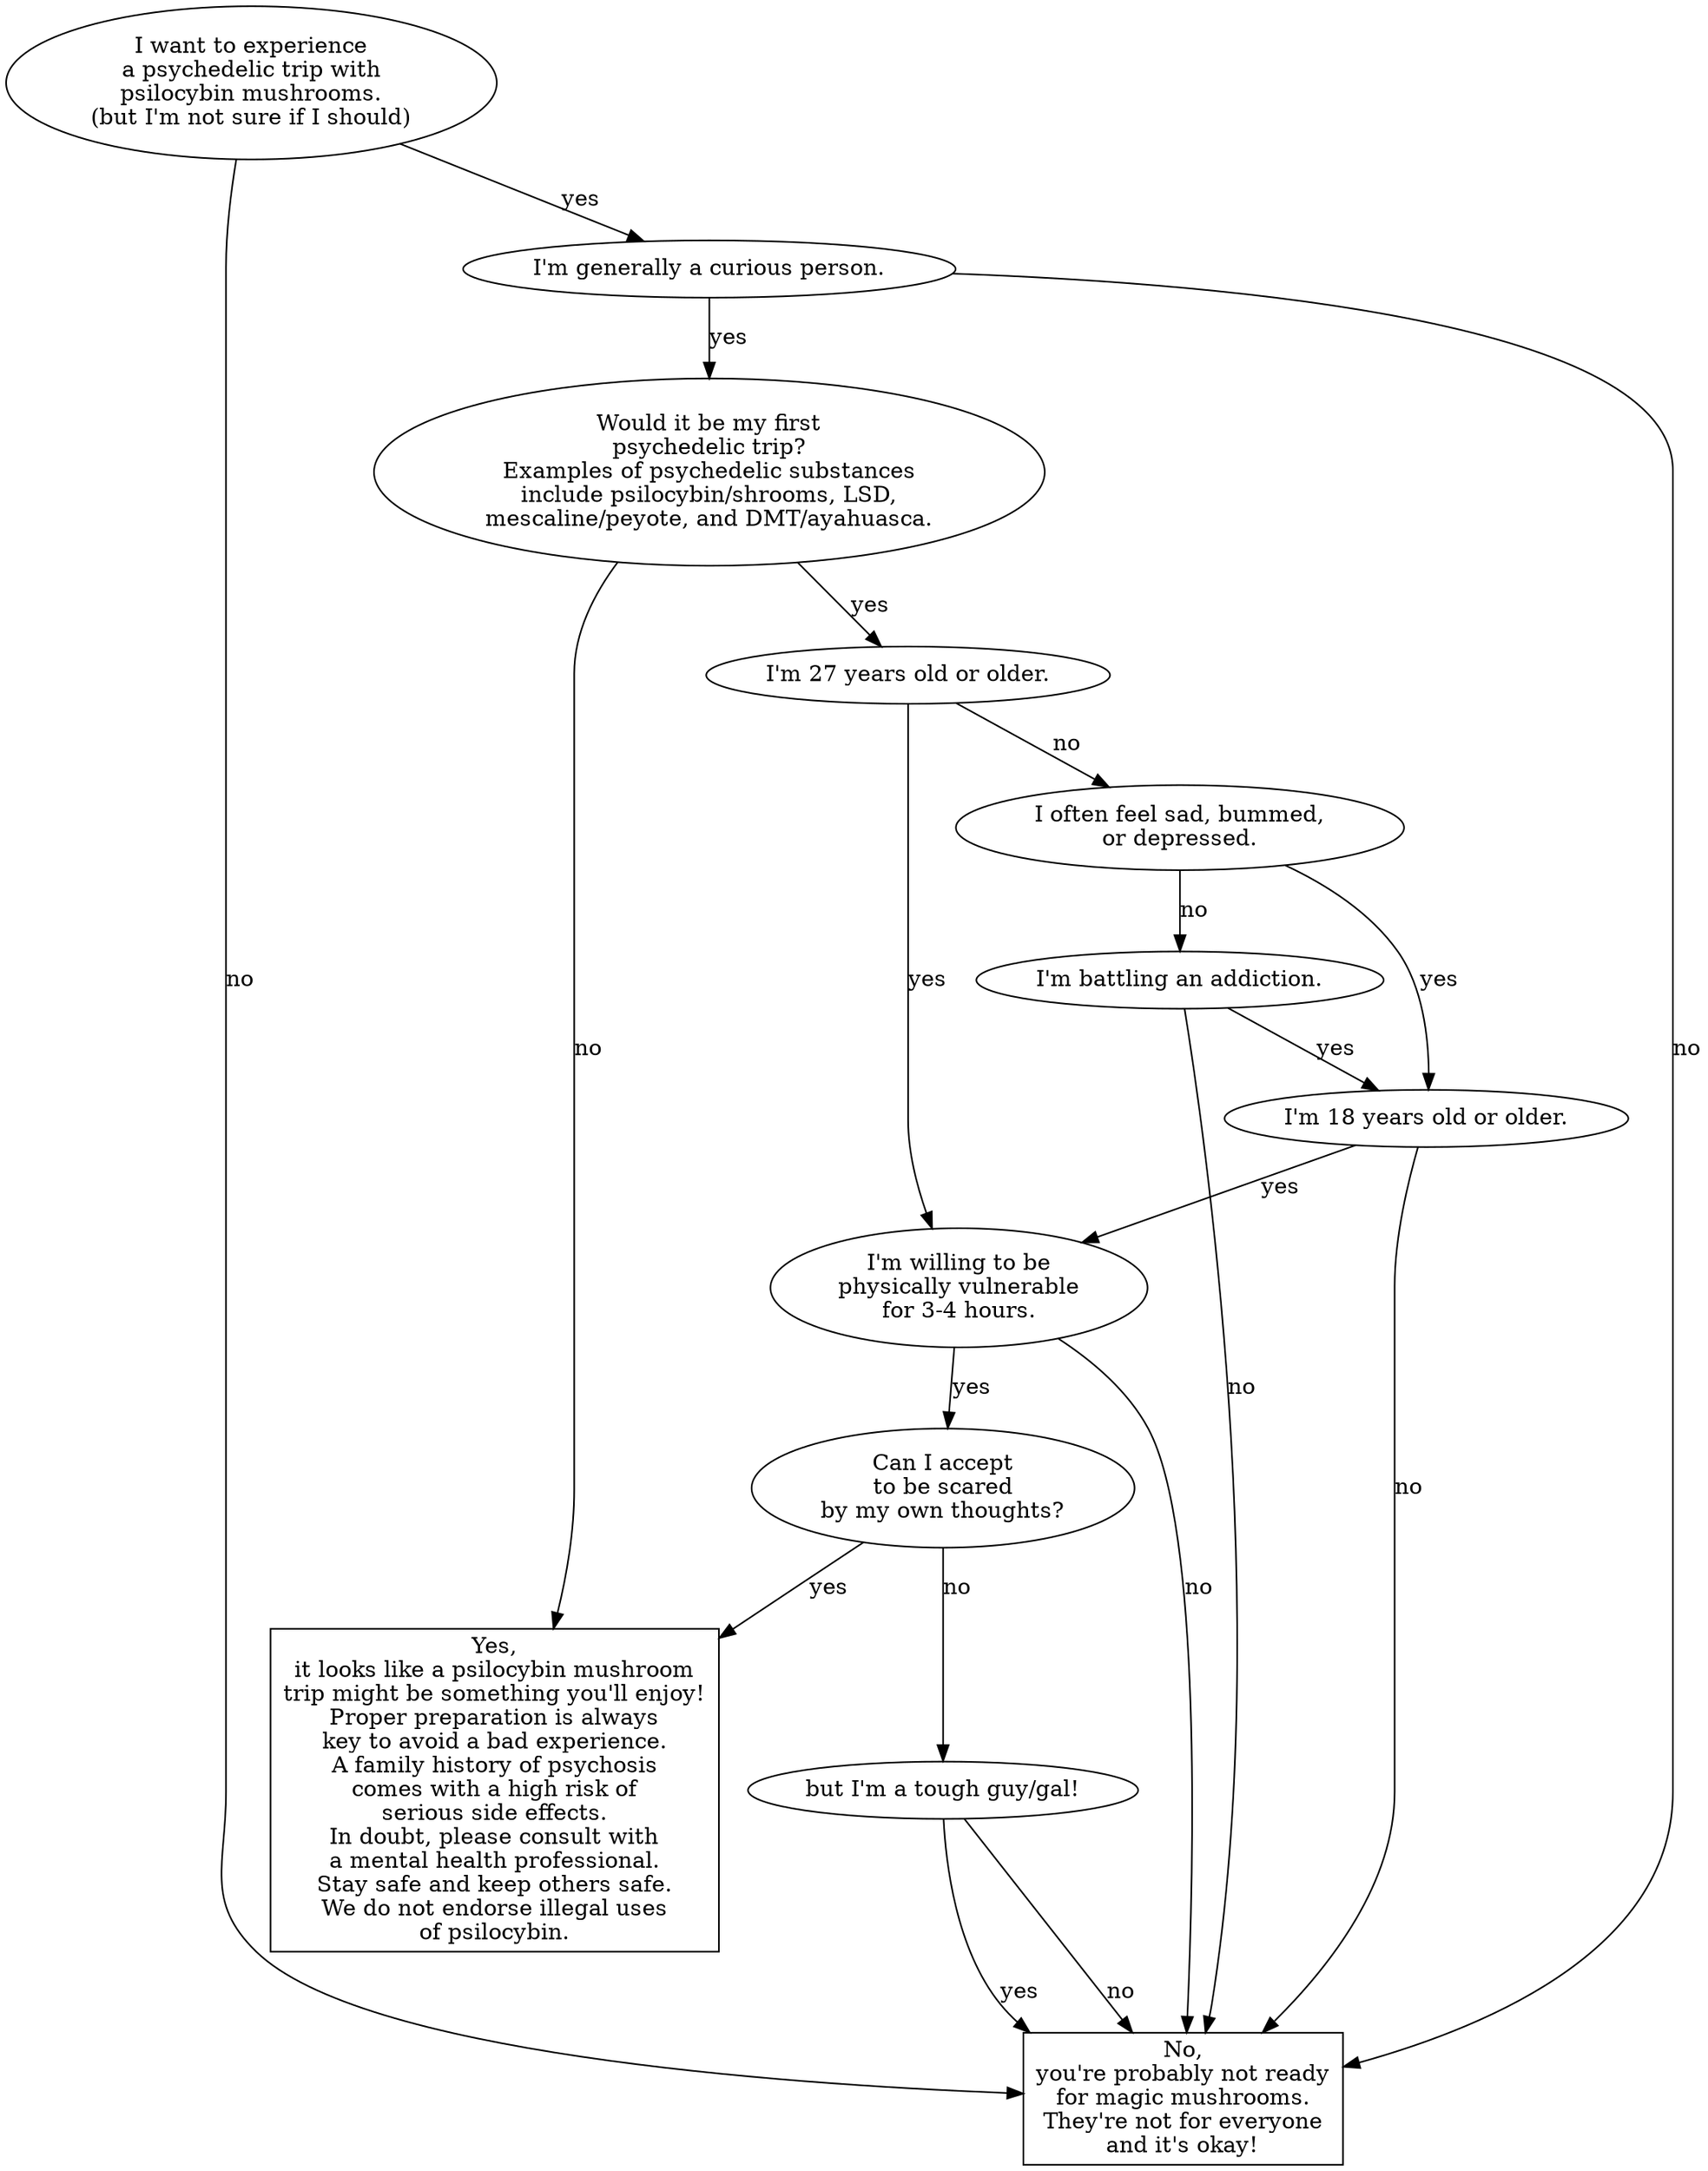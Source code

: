 // -*- c -*-

digraph {
  rankdir=TB;

  node0 [label="I want to experience\n\
a psychedelic trip with\n\
psilocybin mushrooms.\n\
(but I'm not sure if I should)"];
  node0 -> node1 [label="yes"];
  node0 -> no [label="no"];

  node1 [label="I'm generally a curious person."];
  node1 -> node2 [label="yes"];
  node1 -> no [label="no"];

  node2 [label="Would it be my first\n\
psychedelic trip?\n\
Examples of psychedelic substances\n\
include psilocybin/shrooms, LSD,\n\
mescaline/peyote, and DMT/ayahuasca."];
  node2 -> yes [label="no"];
  node2 -> node3 [label="yes"];

  node3 [label="I'm 27 years old or older."];
  node3 -> node4 [label="no"];
  node3 -> node6 [label="yes"];

  node4 [label="I often feel sad, bummed,\n\
or depressed."];
  node4 -> node5 [label="yes"];
  node4 -> node41 [label="no"];

  node41 [label="I'm battling an addiction."];
  node41 -> node5 [label="yes"];
  node41 -> no [label="no"];

  node5 [label="I'm 18 years old or older."];
  node5 -> no [label="no"];
  node5 -> node6 [label="yes"];

  node6 [label="I'm willing to be\nphysically vulnerable\nfor 3-4 hours."]
  node6 -> node61 [label="yes"];
  node6 -> no [label="no"];

  node61 [label="Can I accept\nto be scared\nby my own thoughts?"]
  node61 -> node7 [label="no"];
  node61 -> yes [label="yes"];

  node7 [label="but I'm a tough guy/gal!"];
  node7 -> no [label="yes"];
  node7 -> no [label="no"];

  yes [shape=box, label="Yes,\n\
it looks like a psilocybin mushroom\n\
trip might be something you'll enjoy!\n\
Proper preparation is always\n\
key to avoid a bad experience.\n\
A family history of psychosis\n\
comes with a high risk of\n\
serious side effects.\n\
In doubt, please consult with\n\
a mental health professional.\n\
Stay safe and keep others safe.\n\
We do not endorse illegal uses\n\
of psilocybin."];

  no [shape=box, label="No,\n\
you're probably not ready\n\
for magic mushrooms.\n\
They're not for everyone\n\
and it's okay!"];
}
